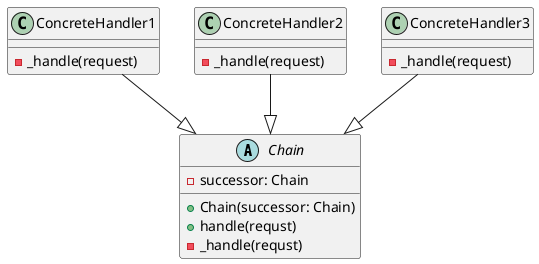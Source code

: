 @startuml
abstract class Chain{
    - successor: Chain
    + Chain(successor: Chain)
    + handle(requst)
    - _handle(requst)
}

class ConcreteHandler1{
    - _handle(request)
}
class ConcreteHandler2{
    - _handle(request)
}
class ConcreteHandler3{
    - _handle(request)
}

ConcreteHandler1 --|> Chain
ConcreteHandler2 --|> Chain
ConcreteHandler3 --|> Chain
@enduml